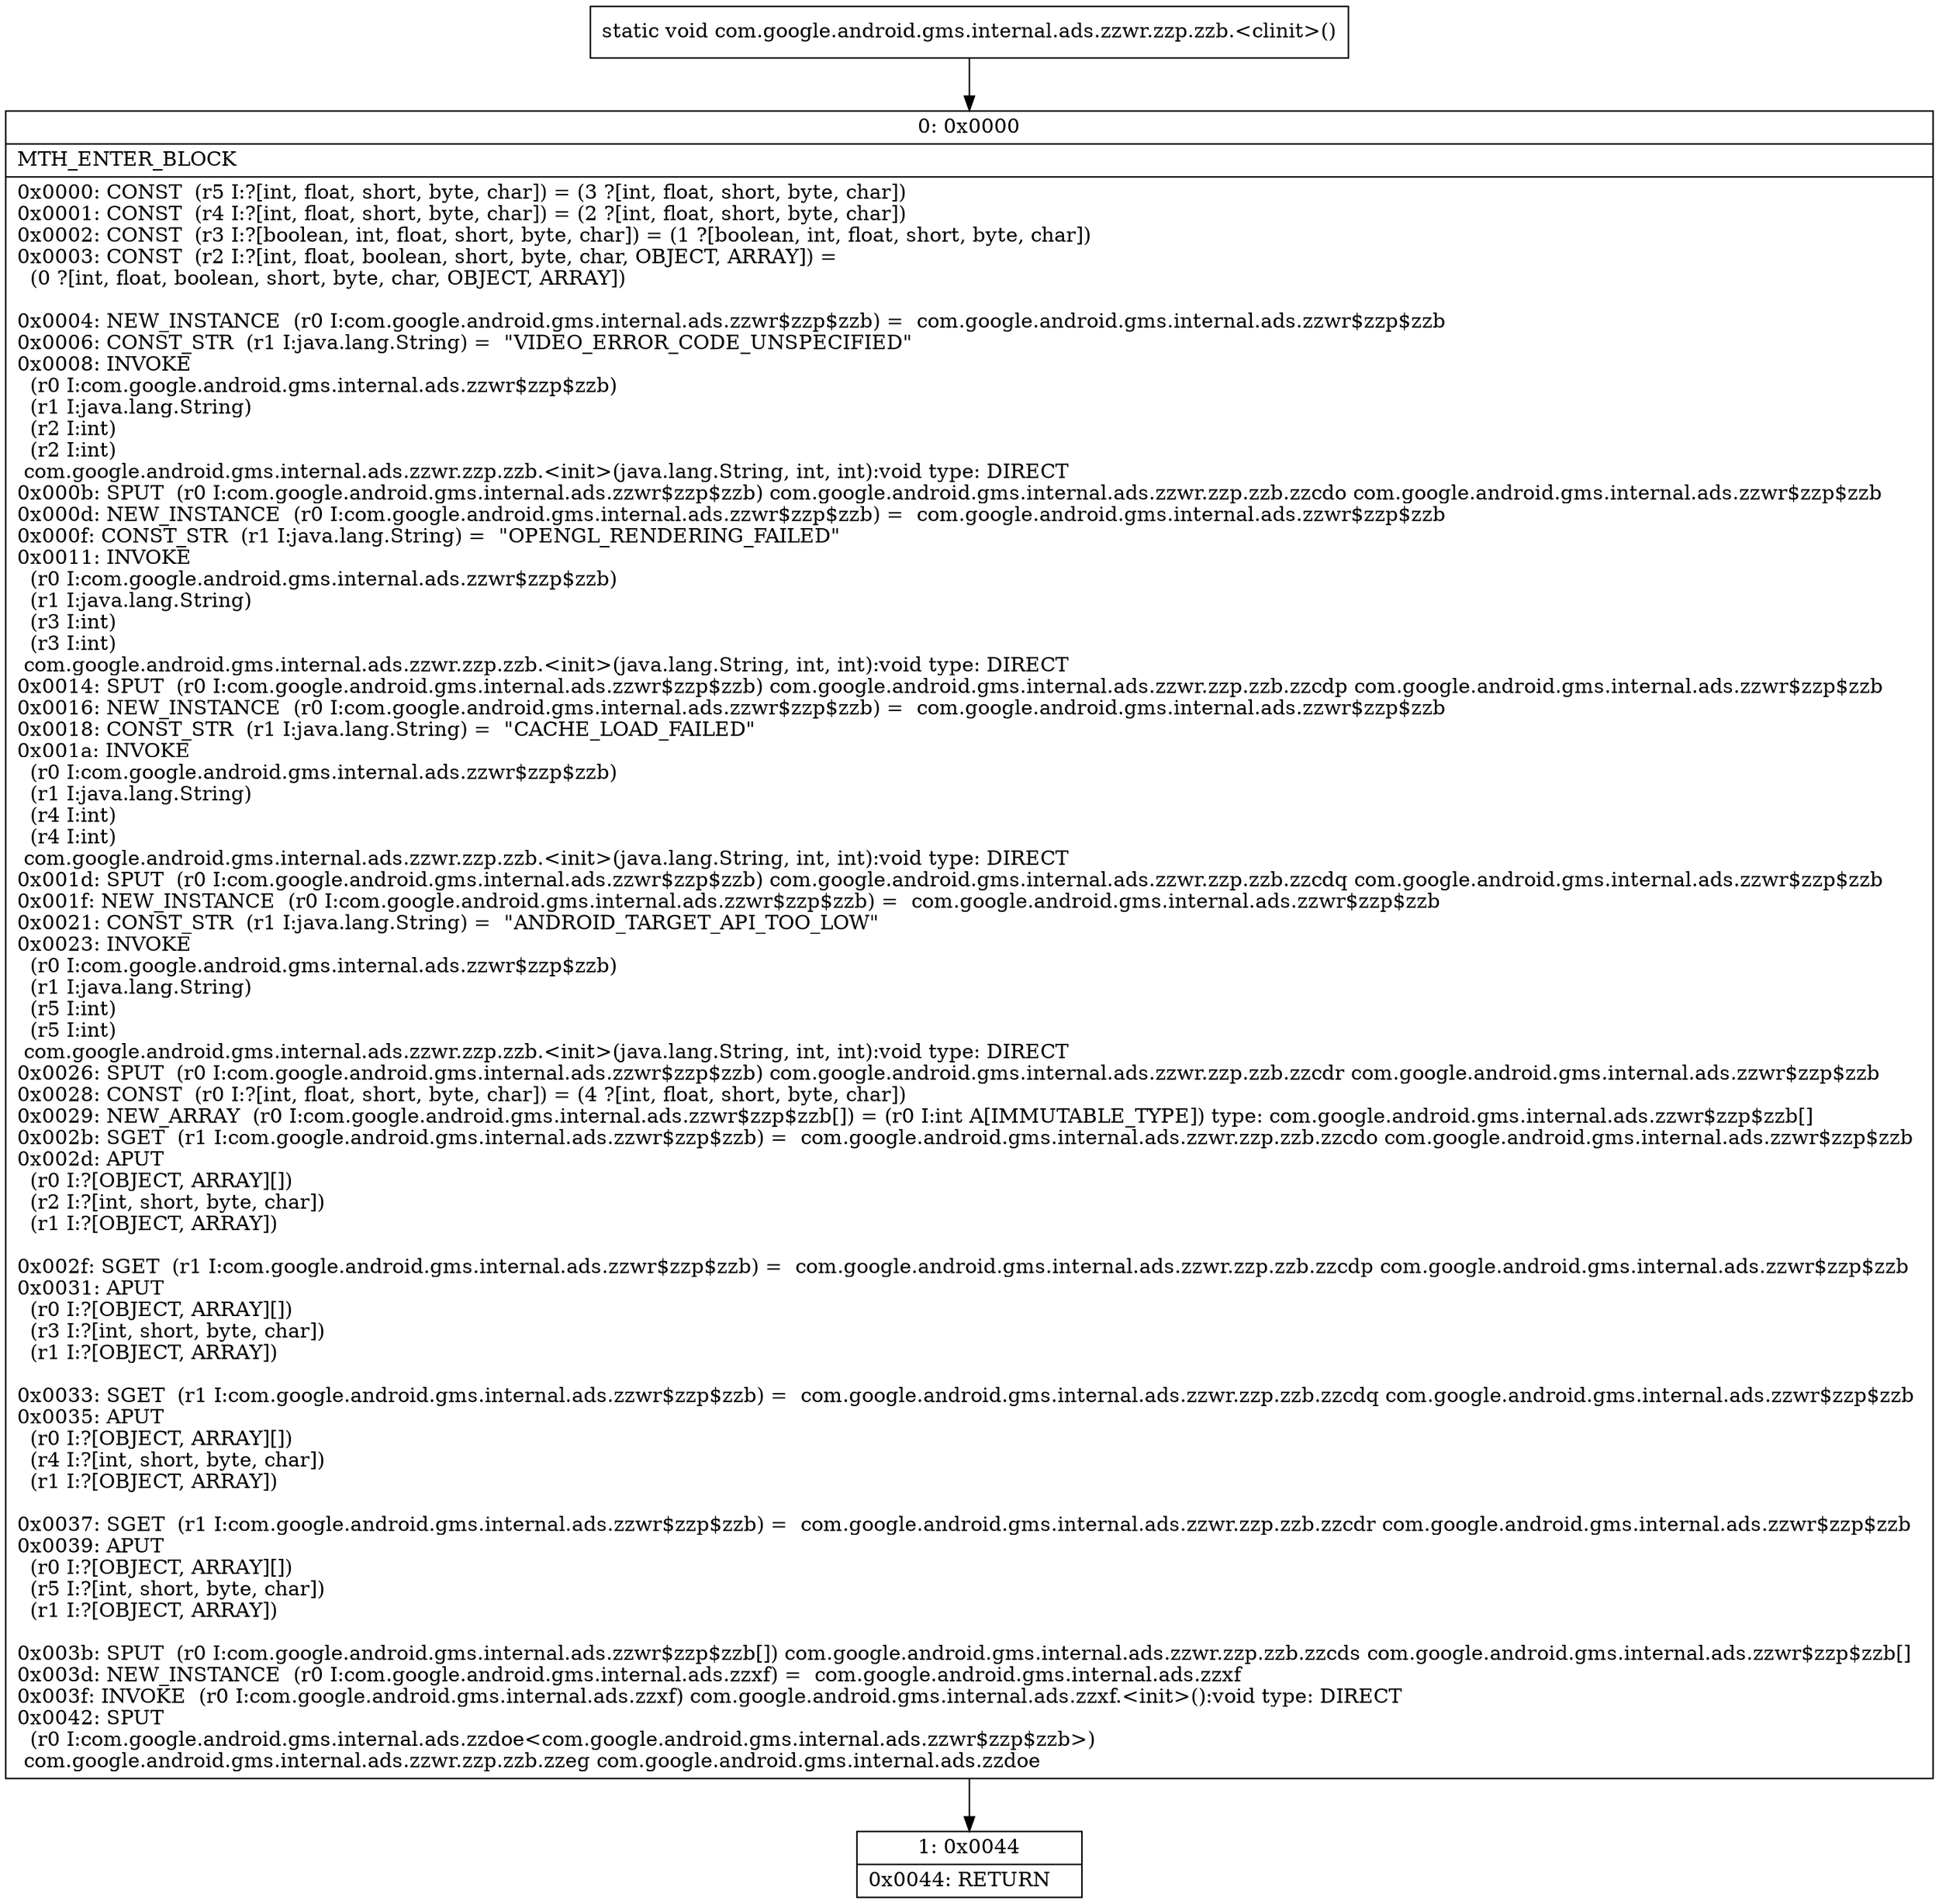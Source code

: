 digraph "CFG forcom.google.android.gms.internal.ads.zzwr.zzp.zzb.\<clinit\>()V" {
Node_0 [shape=record,label="{0\:\ 0x0000|MTH_ENTER_BLOCK\l|0x0000: CONST  (r5 I:?[int, float, short, byte, char]) = (3 ?[int, float, short, byte, char]) \l0x0001: CONST  (r4 I:?[int, float, short, byte, char]) = (2 ?[int, float, short, byte, char]) \l0x0002: CONST  (r3 I:?[boolean, int, float, short, byte, char]) = (1 ?[boolean, int, float, short, byte, char]) \l0x0003: CONST  (r2 I:?[int, float, boolean, short, byte, char, OBJECT, ARRAY]) = \l  (0 ?[int, float, boolean, short, byte, char, OBJECT, ARRAY])\l \l0x0004: NEW_INSTANCE  (r0 I:com.google.android.gms.internal.ads.zzwr$zzp$zzb) =  com.google.android.gms.internal.ads.zzwr$zzp$zzb \l0x0006: CONST_STR  (r1 I:java.lang.String) =  \"VIDEO_ERROR_CODE_UNSPECIFIED\" \l0x0008: INVOKE  \l  (r0 I:com.google.android.gms.internal.ads.zzwr$zzp$zzb)\l  (r1 I:java.lang.String)\l  (r2 I:int)\l  (r2 I:int)\l com.google.android.gms.internal.ads.zzwr.zzp.zzb.\<init\>(java.lang.String, int, int):void type: DIRECT \l0x000b: SPUT  (r0 I:com.google.android.gms.internal.ads.zzwr$zzp$zzb) com.google.android.gms.internal.ads.zzwr.zzp.zzb.zzcdo com.google.android.gms.internal.ads.zzwr$zzp$zzb \l0x000d: NEW_INSTANCE  (r0 I:com.google.android.gms.internal.ads.zzwr$zzp$zzb) =  com.google.android.gms.internal.ads.zzwr$zzp$zzb \l0x000f: CONST_STR  (r1 I:java.lang.String) =  \"OPENGL_RENDERING_FAILED\" \l0x0011: INVOKE  \l  (r0 I:com.google.android.gms.internal.ads.zzwr$zzp$zzb)\l  (r1 I:java.lang.String)\l  (r3 I:int)\l  (r3 I:int)\l com.google.android.gms.internal.ads.zzwr.zzp.zzb.\<init\>(java.lang.String, int, int):void type: DIRECT \l0x0014: SPUT  (r0 I:com.google.android.gms.internal.ads.zzwr$zzp$zzb) com.google.android.gms.internal.ads.zzwr.zzp.zzb.zzcdp com.google.android.gms.internal.ads.zzwr$zzp$zzb \l0x0016: NEW_INSTANCE  (r0 I:com.google.android.gms.internal.ads.zzwr$zzp$zzb) =  com.google.android.gms.internal.ads.zzwr$zzp$zzb \l0x0018: CONST_STR  (r1 I:java.lang.String) =  \"CACHE_LOAD_FAILED\" \l0x001a: INVOKE  \l  (r0 I:com.google.android.gms.internal.ads.zzwr$zzp$zzb)\l  (r1 I:java.lang.String)\l  (r4 I:int)\l  (r4 I:int)\l com.google.android.gms.internal.ads.zzwr.zzp.zzb.\<init\>(java.lang.String, int, int):void type: DIRECT \l0x001d: SPUT  (r0 I:com.google.android.gms.internal.ads.zzwr$zzp$zzb) com.google.android.gms.internal.ads.zzwr.zzp.zzb.zzcdq com.google.android.gms.internal.ads.zzwr$zzp$zzb \l0x001f: NEW_INSTANCE  (r0 I:com.google.android.gms.internal.ads.zzwr$zzp$zzb) =  com.google.android.gms.internal.ads.zzwr$zzp$zzb \l0x0021: CONST_STR  (r1 I:java.lang.String) =  \"ANDROID_TARGET_API_TOO_LOW\" \l0x0023: INVOKE  \l  (r0 I:com.google.android.gms.internal.ads.zzwr$zzp$zzb)\l  (r1 I:java.lang.String)\l  (r5 I:int)\l  (r5 I:int)\l com.google.android.gms.internal.ads.zzwr.zzp.zzb.\<init\>(java.lang.String, int, int):void type: DIRECT \l0x0026: SPUT  (r0 I:com.google.android.gms.internal.ads.zzwr$zzp$zzb) com.google.android.gms.internal.ads.zzwr.zzp.zzb.zzcdr com.google.android.gms.internal.ads.zzwr$zzp$zzb \l0x0028: CONST  (r0 I:?[int, float, short, byte, char]) = (4 ?[int, float, short, byte, char]) \l0x0029: NEW_ARRAY  (r0 I:com.google.android.gms.internal.ads.zzwr$zzp$zzb[]) = (r0 I:int A[IMMUTABLE_TYPE]) type: com.google.android.gms.internal.ads.zzwr$zzp$zzb[] \l0x002b: SGET  (r1 I:com.google.android.gms.internal.ads.zzwr$zzp$zzb) =  com.google.android.gms.internal.ads.zzwr.zzp.zzb.zzcdo com.google.android.gms.internal.ads.zzwr$zzp$zzb \l0x002d: APUT  \l  (r0 I:?[OBJECT, ARRAY][])\l  (r2 I:?[int, short, byte, char])\l  (r1 I:?[OBJECT, ARRAY])\l \l0x002f: SGET  (r1 I:com.google.android.gms.internal.ads.zzwr$zzp$zzb) =  com.google.android.gms.internal.ads.zzwr.zzp.zzb.zzcdp com.google.android.gms.internal.ads.zzwr$zzp$zzb \l0x0031: APUT  \l  (r0 I:?[OBJECT, ARRAY][])\l  (r3 I:?[int, short, byte, char])\l  (r1 I:?[OBJECT, ARRAY])\l \l0x0033: SGET  (r1 I:com.google.android.gms.internal.ads.zzwr$zzp$zzb) =  com.google.android.gms.internal.ads.zzwr.zzp.zzb.zzcdq com.google.android.gms.internal.ads.zzwr$zzp$zzb \l0x0035: APUT  \l  (r0 I:?[OBJECT, ARRAY][])\l  (r4 I:?[int, short, byte, char])\l  (r1 I:?[OBJECT, ARRAY])\l \l0x0037: SGET  (r1 I:com.google.android.gms.internal.ads.zzwr$zzp$zzb) =  com.google.android.gms.internal.ads.zzwr.zzp.zzb.zzcdr com.google.android.gms.internal.ads.zzwr$zzp$zzb \l0x0039: APUT  \l  (r0 I:?[OBJECT, ARRAY][])\l  (r5 I:?[int, short, byte, char])\l  (r1 I:?[OBJECT, ARRAY])\l \l0x003b: SPUT  (r0 I:com.google.android.gms.internal.ads.zzwr$zzp$zzb[]) com.google.android.gms.internal.ads.zzwr.zzp.zzb.zzcds com.google.android.gms.internal.ads.zzwr$zzp$zzb[] \l0x003d: NEW_INSTANCE  (r0 I:com.google.android.gms.internal.ads.zzxf) =  com.google.android.gms.internal.ads.zzxf \l0x003f: INVOKE  (r0 I:com.google.android.gms.internal.ads.zzxf) com.google.android.gms.internal.ads.zzxf.\<init\>():void type: DIRECT \l0x0042: SPUT  \l  (r0 I:com.google.android.gms.internal.ads.zzdoe\<com.google.android.gms.internal.ads.zzwr$zzp$zzb\>)\l com.google.android.gms.internal.ads.zzwr.zzp.zzb.zzeg com.google.android.gms.internal.ads.zzdoe \l}"];
Node_1 [shape=record,label="{1\:\ 0x0044|0x0044: RETURN   \l}"];
MethodNode[shape=record,label="{static void com.google.android.gms.internal.ads.zzwr.zzp.zzb.\<clinit\>() }"];
MethodNode -> Node_0;
Node_0 -> Node_1;
}

